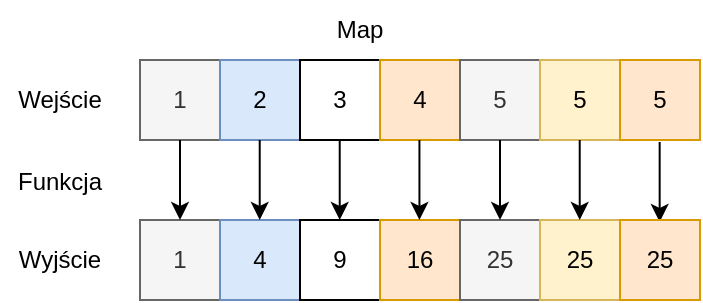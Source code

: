 <mxfile version="20.6.0" type="device" pages="5"><diagram id="6Z6h3em1cSH_5jJ1g8cG" name="Map"><mxGraphModel dx="1324" dy="263" grid="1" gridSize="10" guides="1" tooltips="1" connect="1" arrows="1" fold="1" page="1" pageScale="1" pageWidth="850" pageHeight="1100" math="0" shadow="0"><root><mxCell id="0"/><mxCell id="1" parent="0"/><mxCell id="6NOR34Fh1bu5B21SrPj4-1" value="1" style="rounded=0;whiteSpace=wrap;html=1;fillColor=#f5f5f5;fontColor=#333333;strokeColor=#666666;" vertex="1" parent="1"><mxGeometry x="40" y="40" width="40" height="40" as="geometry"/></mxCell><mxCell id="6NOR34Fh1bu5B21SrPj4-2" value="2" style="rounded=0;whiteSpace=wrap;html=1;fillColor=#dae8fc;strokeColor=#6c8ebf;" vertex="1" parent="1"><mxGeometry x="80" y="40" width="40" height="40" as="geometry"/></mxCell><mxCell id="6NOR34Fh1bu5B21SrPj4-3" value="3" style="rounded=0;whiteSpace=wrap;html=1;" vertex="1" parent="1"><mxGeometry x="120" y="40" width="40" height="40" as="geometry"/></mxCell><mxCell id="6NOR34Fh1bu5B21SrPj4-4" value="4" style="rounded=0;whiteSpace=wrap;html=1;fillColor=#ffe6cc;strokeColor=#d79b00;" vertex="1" parent="1"><mxGeometry x="160" y="40" width="40" height="40" as="geometry"/></mxCell><mxCell id="6NOR34Fh1bu5B21SrPj4-6" value="5" style="rounded=0;whiteSpace=wrap;html=1;fillColor=#f5f5f5;fontColor=#333333;strokeColor=#666666;" vertex="1" parent="1"><mxGeometry x="200" y="40" width="40" height="40" as="geometry"/></mxCell><mxCell id="6NOR34Fh1bu5B21SrPj4-7" value="5" style="rounded=0;whiteSpace=wrap;html=1;fillColor=#fff2cc;strokeColor=#d6b656;" vertex="1" parent="1"><mxGeometry x="240" y="40" width="40" height="40" as="geometry"/></mxCell><mxCell id="6NOR34Fh1bu5B21SrPj4-10" value="1" style="rounded=0;whiteSpace=wrap;html=1;fillColor=#f5f5f5;fontColor=#333333;strokeColor=#666666;" vertex="1" parent="1"><mxGeometry x="40" y="120" width="40" height="40" as="geometry"/></mxCell><mxCell id="6NOR34Fh1bu5B21SrPj4-11" value="4" style="rounded=0;whiteSpace=wrap;html=1;fillColor=#dae8fc;strokeColor=#6c8ebf;" vertex="1" parent="1"><mxGeometry x="80" y="120" width="40" height="40" as="geometry"/></mxCell><mxCell id="6NOR34Fh1bu5B21SrPj4-12" value="9" style="rounded=0;whiteSpace=wrap;html=1;" vertex="1" parent="1"><mxGeometry x="120" y="120" width="40" height="40" as="geometry"/></mxCell><mxCell id="6NOR34Fh1bu5B21SrPj4-13" value="16" style="rounded=0;whiteSpace=wrap;html=1;fillColor=#ffe6cc;strokeColor=#d79b00;" vertex="1" parent="1"><mxGeometry x="160" y="120" width="40" height="40" as="geometry"/></mxCell><mxCell id="6NOR34Fh1bu5B21SrPj4-14" value="25" style="rounded=0;whiteSpace=wrap;html=1;fillColor=#f5f5f5;fontColor=#333333;strokeColor=#666666;" vertex="1" parent="1"><mxGeometry x="200" y="120" width="40" height="40" as="geometry"/></mxCell><mxCell id="6NOR34Fh1bu5B21SrPj4-15" value="25" style="rounded=0;whiteSpace=wrap;html=1;fillColor=#fff2cc;strokeColor=#d6b656;" vertex="1" parent="1"><mxGeometry x="240" y="120" width="40" height="40" as="geometry"/></mxCell><mxCell id="6NOR34Fh1bu5B21SrPj4-19" value="Map" style="text;html=1;strokeColor=none;fillColor=none;align=center;verticalAlign=middle;whiteSpace=wrap;rounded=0;" vertex="1" parent="1"><mxGeometry x="120" y="10" width="60" height="30" as="geometry"/></mxCell><mxCell id="6NOR34Fh1bu5B21SrPj4-20" value="" style="endArrow=classic;html=1;rounded=0;exitX=0.5;exitY=1;exitDx=0;exitDy=0;entryX=0.5;entryY=0;entryDx=0;entryDy=0;" edge="1" parent="1" source="6NOR34Fh1bu5B21SrPj4-1" target="6NOR34Fh1bu5B21SrPj4-10"><mxGeometry width="50" height="50" relative="1" as="geometry"><mxPoint x="50" y="140" as="sourcePoint"/><mxPoint x="100" y="90" as="targetPoint"/></mxGeometry></mxCell><mxCell id="6NOR34Fh1bu5B21SrPj4-21" value="" style="endArrow=classic;html=1;rounded=0;exitX=0.5;exitY=1;exitDx=0;exitDy=0;entryX=0.5;entryY=0;entryDx=0;entryDy=0;" edge="1" parent="1"><mxGeometry width="50" height="50" relative="1" as="geometry"><mxPoint x="99.86" y="80" as="sourcePoint"/><mxPoint x="99.86" y="120" as="targetPoint"/></mxGeometry></mxCell><mxCell id="6NOR34Fh1bu5B21SrPj4-22" value="" style="endArrow=classic;html=1;rounded=0;exitX=0.5;exitY=1;exitDx=0;exitDy=0;entryX=0.5;entryY=0;entryDx=0;entryDy=0;" edge="1" parent="1"><mxGeometry width="50" height="50" relative="1" as="geometry"><mxPoint x="139.86" y="80" as="sourcePoint"/><mxPoint x="139.86" y="120" as="targetPoint"/></mxGeometry></mxCell><mxCell id="6NOR34Fh1bu5B21SrPj4-23" value="" style="endArrow=classic;html=1;rounded=0;exitX=0.5;exitY=1;exitDx=0;exitDy=0;entryX=0.5;entryY=0;entryDx=0;entryDy=0;" edge="1" parent="1"><mxGeometry width="50" height="50" relative="1" as="geometry"><mxPoint x="179.72" y="80" as="sourcePoint"/><mxPoint x="179.72" y="120" as="targetPoint"/></mxGeometry></mxCell><mxCell id="6NOR34Fh1bu5B21SrPj4-24" value="" style="endArrow=classic;html=1;rounded=0;exitX=0.5;exitY=1;exitDx=0;exitDy=0;entryX=0.5;entryY=0;entryDx=0;entryDy=0;" edge="1" parent="1"><mxGeometry width="50" height="50" relative="1" as="geometry"><mxPoint x="220" y="80" as="sourcePoint"/><mxPoint x="220" y="120" as="targetPoint"/></mxGeometry></mxCell><mxCell id="6NOR34Fh1bu5B21SrPj4-25" value="" style="endArrow=classic;html=1;rounded=0;exitX=0.5;exitY=1;exitDx=0;exitDy=0;entryX=0.5;entryY=0;entryDx=0;entryDy=0;" edge="1" parent="1"><mxGeometry width="50" height="50" relative="1" as="geometry"><mxPoint x="259.86" y="80" as="sourcePoint"/><mxPoint x="259.86" y="120" as="targetPoint"/></mxGeometry></mxCell><mxCell id="6NOR34Fh1bu5B21SrPj4-26" value="Wejście" style="text;html=1;strokeColor=none;fillColor=none;align=center;verticalAlign=middle;whiteSpace=wrap;rounded=0;" vertex="1" parent="1"><mxGeometry x="-30" y="45" width="60" height="30" as="geometry"/></mxCell><mxCell id="6NOR34Fh1bu5B21SrPj4-27" value="Wyjście" style="text;html=1;strokeColor=none;fillColor=none;align=center;verticalAlign=middle;whiteSpace=wrap;rounded=0;" vertex="1" parent="1"><mxGeometry x="-30" y="125" width="60" height="30" as="geometry"/></mxCell><mxCell id="6NOR34Fh1bu5B21SrPj4-28" value="Funkcja" style="text;html=1;strokeColor=none;fillColor=none;align=center;verticalAlign=middle;whiteSpace=wrap;rounded=0;" vertex="1" parent="1"><mxGeometry x="-30" y="86" width="60" height="30" as="geometry"/></mxCell><mxCell id="EDLXqgC8C69VN_S0_iwf-1" value="5" style="rounded=0;whiteSpace=wrap;html=1;fillColor=#ffe6cc;strokeColor=#d79b00;" vertex="1" parent="1"><mxGeometry x="280" y="40" width="40" height="40" as="geometry"/></mxCell><mxCell id="EDLXqgC8C69VN_S0_iwf-3" value="" style="endArrow=classic;html=1;rounded=0;exitX=0.5;exitY=1;exitDx=0;exitDy=0;entryX=0.5;entryY=0;entryDx=0;entryDy=0;" edge="1" parent="1"><mxGeometry width="50" height="50" relative="1" as="geometry"><mxPoint x="299.83" y="81" as="sourcePoint"/><mxPoint x="299.83" y="121" as="targetPoint"/></mxGeometry></mxCell><mxCell id="HcJ2csa8VGDAelrhwiyr-1" value="25" style="rounded=0;whiteSpace=wrap;html=1;fillColor=#ffe6cc;strokeColor=#d79b00;" vertex="1" parent="1"><mxGeometry x="280" y="120" width="40" height="40" as="geometry"/></mxCell></root></mxGraphModel></diagram><diagram id="wyPV5K6IHinZMQiyvfTY" name="Reduce"><mxGraphModel dx="677" dy="375" grid="1" gridSize="10" guides="1" tooltips="1" connect="1" arrows="1" fold="1" page="1" pageScale="1" pageWidth="850" pageHeight="1100" math="0" shadow="0"><root><mxCell id="0"/><mxCell id="1" parent="0"/><mxCell id="LAXiuVoW6iEpFsLWd-cp-1" value="1" style="rounded=0;whiteSpace=wrap;html=1;fillColor=#f5f5f5;fontColor=#333333;strokeColor=#666666;" vertex="1" parent="1"><mxGeometry x="160" y="80" width="40" height="40" as="geometry"/></mxCell><mxCell id="LAXiuVoW6iEpFsLWd-cp-2" value="2" style="rounded=0;whiteSpace=wrap;html=1;fillColor=#dae8fc;strokeColor=#6c8ebf;" vertex="1" parent="1"><mxGeometry x="200" y="80" width="40" height="40" as="geometry"/></mxCell><mxCell id="LAXiuVoW6iEpFsLWd-cp-3" value="3" style="rounded=0;whiteSpace=wrap;html=1;" vertex="1" parent="1"><mxGeometry x="240" y="80" width="40" height="40" as="geometry"/></mxCell><mxCell id="LAXiuVoW6iEpFsLWd-cp-4" value="4" style="rounded=0;whiteSpace=wrap;html=1;fillColor=#ffe6cc;strokeColor=#d79b00;" vertex="1" parent="1"><mxGeometry x="280" y="80" width="40" height="40" as="geometry"/></mxCell><mxCell id="LAXiuVoW6iEpFsLWd-cp-5" value="5" style="rounded=0;whiteSpace=wrap;html=1;fillColor=#f5f5f5;fontColor=#333333;strokeColor=#666666;" vertex="1" parent="1"><mxGeometry x="320" y="80" width="40" height="40" as="geometry"/></mxCell><mxCell id="LAXiuVoW6iEpFsLWd-cp-6" value="5" style="rounded=0;whiteSpace=wrap;html=1;fillColor=#fff2cc;strokeColor=#d6b656;" vertex="1" parent="1"><mxGeometry x="360" y="80" width="40" height="40" as="geometry"/></mxCell><mxCell id="LAXiuVoW6iEpFsLWd-cp-13" value="Reduce" style="text;html=1;strokeColor=none;fillColor=none;align=center;verticalAlign=middle;whiteSpace=wrap;rounded=0;" vertex="1" parent="1"><mxGeometry x="160" y="50" width="60" height="30" as="geometry"/></mxCell><mxCell id="LAXiuVoW6iEpFsLWd-cp-20" value="Wejście" style="text;html=1;strokeColor=none;fillColor=none;align=center;verticalAlign=middle;whiteSpace=wrap;rounded=0;" vertex="1" parent="1"><mxGeometry x="90" y="85" width="60" height="30" as="geometry"/></mxCell><mxCell id="LAXiuVoW6iEpFsLWd-cp-27" value="&lt;pre style=&quot;background-color:#ffffff;color:#080808;font-family:'JetBrains Mono',monospace;font-size:9.8pt;&quot;&gt;(a: Int, b: Int) =&amp;gt; a &lt;span style=&quot;color:#000000;&quot;&gt;+ &lt;/span&gt;b&lt;/pre&gt;" style="text;html=1;align=center;verticalAlign=middle;resizable=0;points=[];autosize=1;strokeColor=none;fillColor=none;" vertex="1" parent="1"><mxGeometry x="210" y="35" width="220" height="60" as="geometry"/></mxCell><mxCell id="LAXiuVoW6iEpFsLWd-cp-28" value="Krok 1" style="text;html=1;strokeColor=none;fillColor=none;align=center;verticalAlign=middle;whiteSpace=wrap;rounded=0;" vertex="1" parent="1"><mxGeometry x="90" y="160" width="60" height="30" as="geometry"/></mxCell><mxCell id="LAXiuVoW6iEpFsLWd-cp-29" value="" style="endArrow=classic;html=1;rounded=0;exitX=0.5;exitY=1;exitDx=0;exitDy=0;entryX=0.5;entryY=0;entryDx=0;entryDy=0;" edge="1" parent="1" source="LAXiuVoW6iEpFsLWd-cp-3" target="LAXiuVoW6iEpFsLWd-cp-31"><mxGeometry width="50" height="50" relative="1" as="geometry"><mxPoint x="170" y="270" as="sourcePoint"/><mxPoint x="220" y="220" as="targetPoint"/></mxGeometry></mxCell><mxCell id="LAXiuVoW6iEpFsLWd-cp-30" value="3" style="rounded=0;whiteSpace=wrap;html=1;fillColor=#f5f5f5;fontColor=#333333;strokeColor=#666666;" vertex="1" parent="1"><mxGeometry x="230" y="160" width="40" height="40" as="geometry"/></mxCell><mxCell id="LAXiuVoW6iEpFsLWd-cp-31" value="7" style="rounded=0;whiteSpace=wrap;html=1;" vertex="1" parent="1"><mxGeometry x="270" y="160" width="40" height="40" as="geometry"/></mxCell><mxCell id="LAXiuVoW6iEpFsLWd-cp-33" value="" style="endArrow=classic;html=1;rounded=0;exitX=0.5;exitY=1;exitDx=0;exitDy=0;entryX=0.5;entryY=0;entryDx=0;entryDy=0;" edge="1" parent="1" source="LAXiuVoW6iEpFsLWd-cp-2" target="LAXiuVoW6iEpFsLWd-cp-30"><mxGeometry width="50" height="50" relative="1" as="geometry"><mxPoint x="110" y="210" as="sourcePoint"/><mxPoint x="160" y="160" as="targetPoint"/></mxGeometry></mxCell><mxCell id="LAXiuVoW6iEpFsLWd-cp-34" value="" style="endArrow=classic;html=1;rounded=0;exitX=0.5;exitY=1;exitDx=0;exitDy=0;entryX=0.75;entryY=0;entryDx=0;entryDy=0;" edge="1" parent="1" source="LAXiuVoW6iEpFsLWd-cp-4" target="LAXiuVoW6iEpFsLWd-cp-31"><mxGeometry width="50" height="50" relative="1" as="geometry"><mxPoint x="270" y="130" as="sourcePoint"/><mxPoint x="270" y="170" as="targetPoint"/></mxGeometry></mxCell><mxCell id="LAXiuVoW6iEpFsLWd-cp-35" value="" style="endArrow=classic;html=1;rounded=0;exitX=0.5;exitY=1;exitDx=0;exitDy=0;entryX=0.25;entryY=0;entryDx=0;entryDy=0;" edge="1" parent="1" source="LAXiuVoW6iEpFsLWd-cp-1" target="LAXiuVoW6iEpFsLWd-cp-30"><mxGeometry width="50" height="50" relative="1" as="geometry"><mxPoint x="230" y="130" as="sourcePoint"/><mxPoint x="230" y="170" as="targetPoint"/></mxGeometry></mxCell><mxCell id="LAXiuVoW6iEpFsLWd-cp-36" value="5" style="rounded=0;whiteSpace=wrap;html=1;fillColor=#f8cecc;strokeColor=#b85450;" vertex="1" parent="1"><mxGeometry x="400" y="80" width="40" height="40" as="geometry"/></mxCell><mxCell id="LAXiuVoW6iEpFsLWd-cp-37" value="10" style="rounded=0;whiteSpace=wrap;html=1;fillColor=#ffe6cc;strokeColor=#d79b00;" vertex="1" parent="1"><mxGeometry x="310" y="160" width="40" height="40" as="geometry"/></mxCell><mxCell id="LAXiuVoW6iEpFsLWd-cp-38" value="" style="endArrow=classic;html=1;rounded=0;exitX=0.5;exitY=1;exitDx=0;exitDy=0;entryX=0.5;entryY=0;entryDx=0;entryDy=0;" edge="1" parent="1" source="LAXiuVoW6iEpFsLWd-cp-5" target="LAXiuVoW6iEpFsLWd-cp-37"><mxGeometry width="50" height="50" relative="1" as="geometry"><mxPoint x="360" y="190" as="sourcePoint"/><mxPoint x="410" y="140" as="targetPoint"/></mxGeometry></mxCell><mxCell id="LAXiuVoW6iEpFsLWd-cp-41" value="" style="endArrow=classic;html=1;rounded=0;exitX=0.5;exitY=1;exitDx=0;exitDy=0;entryX=0.75;entryY=0;entryDx=0;entryDy=0;" edge="1" parent="1" source="LAXiuVoW6iEpFsLWd-cp-6" target="LAXiuVoW6iEpFsLWd-cp-37"><mxGeometry width="50" height="50" relative="1" as="geometry"><mxPoint x="370" y="220" as="sourcePoint"/><mxPoint x="420" y="170" as="targetPoint"/></mxGeometry></mxCell><mxCell id="LAXiuVoW6iEpFsLWd-cp-42" value="5" style="rounded=0;whiteSpace=wrap;html=1;fillColor=#f8cecc;strokeColor=#b85450;" vertex="1" parent="1"><mxGeometry x="350" y="160" width="40" height="40" as="geometry"/></mxCell><mxCell id="LAXiuVoW6iEpFsLWd-cp-43" value="" style="endArrow=classic;html=1;rounded=0;exitX=0.5;exitY=1;exitDx=0;exitDy=0;entryX=0.5;entryY=0;entryDx=0;entryDy=0;" edge="1" parent="1" source="LAXiuVoW6iEpFsLWd-cp-36" target="LAXiuVoW6iEpFsLWd-cp-42"><mxGeometry width="50" height="50" relative="1" as="geometry"><mxPoint x="380" y="250" as="sourcePoint"/><mxPoint x="430" y="200" as="targetPoint"/></mxGeometry></mxCell><mxCell id="LAXiuVoW6iEpFsLWd-cp-44" value="Krok 2" style="text;html=1;strokeColor=none;fillColor=none;align=center;verticalAlign=middle;whiteSpace=wrap;rounded=0;" vertex="1" parent="1"><mxGeometry x="90" y="240" width="60" height="30" as="geometry"/></mxCell><mxCell id="LAXiuVoW6iEpFsLWd-cp-45" value="10" style="rounded=0;whiteSpace=wrap;html=1;fillColor=#f5f5f5;fontColor=#333333;strokeColor=#666666;" vertex="1" parent="1"><mxGeometry x="270" y="240" width="40" height="40" as="geometry"/></mxCell><mxCell id="LAXiuVoW6iEpFsLWd-cp-46" value="15" style="rounded=0;whiteSpace=wrap;html=1;fillColor=#ffe6cc;strokeColor=#d79b00;" vertex="1" parent="1"><mxGeometry x="310" y="240" width="40" height="40" as="geometry"/></mxCell><mxCell id="LAXiuVoW6iEpFsLWd-cp-47" value="" style="endArrow=classic;html=1;rounded=0;exitX=0.5;exitY=1;exitDx=0;exitDy=0;entryX=0.25;entryY=0;entryDx=0;entryDy=0;" edge="1" parent="1" source="LAXiuVoW6iEpFsLWd-cp-30" target="LAXiuVoW6iEpFsLWd-cp-45"><mxGeometry width="50" height="50" relative="1" as="geometry"><mxPoint x="230" y="260" as="sourcePoint"/><mxPoint x="280" y="210" as="targetPoint"/></mxGeometry></mxCell><mxCell id="LAXiuVoW6iEpFsLWd-cp-48" value="" style="endArrow=classic;html=1;rounded=0;exitX=0.5;exitY=1;exitDx=0;exitDy=0;" edge="1" parent="1" source="LAXiuVoW6iEpFsLWd-cp-31"><mxGeometry width="50" height="50" relative="1" as="geometry"><mxPoint x="260" y="210" as="sourcePoint"/><mxPoint x="290" y="240" as="targetPoint"/></mxGeometry></mxCell><mxCell id="LAXiuVoW6iEpFsLWd-cp-49" value="" style="endArrow=classic;html=1;rounded=0;exitX=0.5;exitY=1;exitDx=0;exitDy=0;entryX=0.5;entryY=0;entryDx=0;entryDy=0;" edge="1" parent="1" source="LAXiuVoW6iEpFsLWd-cp-37" target="LAXiuVoW6iEpFsLWd-cp-46"><mxGeometry width="50" height="50" relative="1" as="geometry"><mxPoint x="270" y="220" as="sourcePoint"/><mxPoint x="300" y="260" as="targetPoint"/></mxGeometry></mxCell><mxCell id="LAXiuVoW6iEpFsLWd-cp-50" value="" style="endArrow=classic;html=1;rounded=0;exitX=0.5;exitY=1;exitDx=0;exitDy=0;entryX=0.75;entryY=0;entryDx=0;entryDy=0;" edge="1" parent="1" source="LAXiuVoW6iEpFsLWd-cp-42" target="LAXiuVoW6iEpFsLWd-cp-46"><mxGeometry width="50" height="50" relative="1" as="geometry"><mxPoint x="280" y="230" as="sourcePoint"/><mxPoint x="310" y="270" as="targetPoint"/></mxGeometry></mxCell><mxCell id="LAXiuVoW6iEpFsLWd-cp-52" value="25" style="rounded=0;whiteSpace=wrap;html=1;fillColor=#d5e8d4;strokeColor=#82b366;" vertex="1" parent="1"><mxGeometry x="290" y="320" width="40" height="40" as="geometry"/></mxCell><mxCell id="LAXiuVoW6iEpFsLWd-cp-54" value="" style="endArrow=classic;html=1;rounded=0;entryX=0.25;entryY=0;entryDx=0;entryDy=0;" edge="1" parent="1" target="LAXiuVoW6iEpFsLWd-cp-52"><mxGeometry width="50" height="50" relative="1" as="geometry"><mxPoint x="290" y="280" as="sourcePoint"/><mxPoint x="290" y="320" as="targetPoint"/></mxGeometry></mxCell><mxCell id="LAXiuVoW6iEpFsLWd-cp-55" value="" style="endArrow=classic;html=1;rounded=0;entryX=0.75;entryY=0;entryDx=0;entryDy=0;exitX=0.5;exitY=1;exitDx=0;exitDy=0;" edge="1" parent="1" source="LAXiuVoW6iEpFsLWd-cp-46" target="LAXiuVoW6iEpFsLWd-cp-52"><mxGeometry width="50" height="50" relative="1" as="geometry"><mxPoint x="300" y="290" as="sourcePoint"/><mxPoint x="310" y="330" as="targetPoint"/></mxGeometry></mxCell><mxCell id="LAXiuVoW6iEpFsLWd-cp-56" value="Wyjście" style="text;html=1;strokeColor=none;fillColor=none;align=center;verticalAlign=middle;whiteSpace=wrap;rounded=0;" vertex="1" parent="1"><mxGeometry x="90" y="325" width="60" height="30" as="geometry"/></mxCell></root></mxGraphModel></diagram><diagram id="od4GoJsFCnLAAS4tB-DF" name="Filter"><mxGraphModel dx="569" dy="315" grid="1" gridSize="10" guides="1" tooltips="1" connect="1" arrows="1" fold="1" page="1" pageScale="1" pageWidth="850" pageHeight="1100" math="0" shadow="0"><root><mxCell id="0"/><mxCell id="1" parent="0"/><mxCell id="vWcjYNxP0kUovEI3Op96-1" value="1" style="rounded=0;whiteSpace=wrap;html=1;fillColor=#f5f5f5;fontColor=#333333;strokeColor=#666666;" vertex="1" parent="1"><mxGeometry x="110" y="70" width="40" height="40" as="geometry"/></mxCell><mxCell id="vWcjYNxP0kUovEI3Op96-2" value="2" style="rounded=0;whiteSpace=wrap;html=1;fillColor=#dae8fc;strokeColor=#6c8ebf;" vertex="1" parent="1"><mxGeometry x="150" y="70" width="40" height="40" as="geometry"/></mxCell><mxCell id="vWcjYNxP0kUovEI3Op96-3" value="3" style="rounded=0;whiteSpace=wrap;html=1;" vertex="1" parent="1"><mxGeometry x="190" y="70" width="40" height="40" as="geometry"/></mxCell><mxCell id="vWcjYNxP0kUovEI3Op96-4" value="4" style="rounded=0;whiteSpace=wrap;html=1;fillColor=#ffe6cc;strokeColor=#d79b00;" vertex="1" parent="1"><mxGeometry x="230" y="70" width="40" height="40" as="geometry"/></mxCell><mxCell id="vWcjYNxP0kUovEI3Op96-5" value="5" style="rounded=0;whiteSpace=wrap;html=1;fillColor=#f5f5f5;fontColor=#333333;strokeColor=#666666;" vertex="1" parent="1"><mxGeometry x="270" y="70" width="40" height="40" as="geometry"/></mxCell><mxCell id="vWcjYNxP0kUovEI3Op96-6" value="5" style="rounded=0;whiteSpace=wrap;html=1;fillColor=#fff2cc;strokeColor=#d6b656;" vertex="1" parent="1"><mxGeometry x="310" y="70" width="40" height="40" as="geometry"/></mxCell><mxCell id="vWcjYNxP0kUovEI3Op96-13" value="Filter" style="text;html=1;strokeColor=none;fillColor=none;align=center;verticalAlign=middle;whiteSpace=wrap;rounded=0;" vertex="1" parent="1"><mxGeometry x="190" y="40" width="60" height="30" as="geometry"/></mxCell><mxCell id="vWcjYNxP0kUovEI3Op96-16" value="" style="endArrow=classic;html=1;rounded=0;exitX=0.5;exitY=1;exitDx=0;exitDy=0;entryX=0.5;entryY=0;entryDx=0;entryDy=0;" edge="1" parent="1"><mxGeometry width="50" height="50" relative="1" as="geometry"><mxPoint x="209.86" y="110" as="sourcePoint"/><mxPoint x="209.86" y="150" as="targetPoint"/></mxGeometry></mxCell><mxCell id="vWcjYNxP0kUovEI3Op96-17" value="" style="endArrow=classic;html=1;rounded=0;exitX=0.5;exitY=1;exitDx=0;exitDy=0;entryX=0.5;entryY=0;entryDx=0;entryDy=0;" edge="1" parent="1"><mxGeometry width="50" height="50" relative="1" as="geometry"><mxPoint x="249.72" y="110" as="sourcePoint"/><mxPoint x="249.72" y="150" as="targetPoint"/></mxGeometry></mxCell><mxCell id="vWcjYNxP0kUovEI3Op96-18" value="" style="endArrow=classic;html=1;rounded=0;exitX=0.5;exitY=1;exitDx=0;exitDy=0;entryX=0.5;entryY=0;entryDx=0;entryDy=0;" edge="1" parent="1"><mxGeometry width="50" height="50" relative="1" as="geometry"><mxPoint x="290" y="110" as="sourcePoint"/><mxPoint x="290" y="150" as="targetPoint"/></mxGeometry></mxCell><mxCell id="vWcjYNxP0kUovEI3Op96-19" value="" style="endArrow=classic;html=1;rounded=0;exitX=0.5;exitY=1;exitDx=0;exitDy=0;entryX=0.5;entryY=0;entryDx=0;entryDy=0;" edge="1" parent="1"><mxGeometry width="50" height="50" relative="1" as="geometry"><mxPoint x="329.86" y="110" as="sourcePoint"/><mxPoint x="329.86" y="150" as="targetPoint"/></mxGeometry></mxCell><mxCell id="vWcjYNxP0kUovEI3Op96-20" value="Wejście" style="text;html=1;strokeColor=none;fillColor=none;align=center;verticalAlign=middle;whiteSpace=wrap;rounded=0;" vertex="1" parent="1"><mxGeometry x="40" y="75" width="60" height="30" as="geometry"/></mxCell><mxCell id="vWcjYNxP0kUovEI3Op96-21" value="Wyjście" style="text;html=1;strokeColor=none;fillColor=none;align=center;verticalAlign=middle;whiteSpace=wrap;rounded=0;" vertex="1" parent="1"><mxGeometry x="40" y="160" width="60" height="30" as="geometry"/></mxCell><mxCell id="vWcjYNxP0kUovEI3Op96-22" value="Funkcja: bool" style="text;html=1;strokeColor=none;fillColor=none;align=center;verticalAlign=middle;whiteSpace=wrap;rounded=0;" vertex="1" parent="1"><mxGeometry x="20" y="116" width="80" height="30" as="geometry"/></mxCell><mxCell id="vWcjYNxP0kUovEI3Op96-23" value="5" style="rounded=0;whiteSpace=wrap;html=1;fillColor=#ffe6cc;strokeColor=#d79b00;" vertex="1" parent="1"><mxGeometry x="350" y="70" width="40" height="40" as="geometry"/></mxCell><mxCell id="vWcjYNxP0kUovEI3Op96-24" value="" style="endArrow=classic;html=1;rounded=0;exitX=0.5;exitY=1;exitDx=0;exitDy=0;entryX=0.5;entryY=0;entryDx=0;entryDy=0;" edge="1" parent="1"><mxGeometry width="50" height="50" relative="1" as="geometry"><mxPoint x="369.83" y="111" as="sourcePoint"/><mxPoint x="369.83" y="151" as="targetPoint"/></mxGeometry></mxCell><mxCell id="vWcjYNxP0kUovEI3Op96-26" value="_ &amp;gt; 2" style="text;html=1;align=center;verticalAlign=middle;resizable=0;points=[];autosize=1;strokeColor=none;fillColor=none;" vertex="1" parent="1"><mxGeometry x="230" y="40" width="50" height="30" as="geometry"/></mxCell><mxCell id="vWcjYNxP0kUovEI3Op96-27" value="3" style="rounded=0;whiteSpace=wrap;html=1;" vertex="1" parent="1"><mxGeometry x="190" y="150" width="40" height="40" as="geometry"/></mxCell><mxCell id="vWcjYNxP0kUovEI3Op96-28" value="4" style="rounded=0;whiteSpace=wrap;html=1;fillColor=#ffe6cc;strokeColor=#d79b00;" vertex="1" parent="1"><mxGeometry x="230" y="150" width="40" height="40" as="geometry"/></mxCell><mxCell id="vWcjYNxP0kUovEI3Op96-29" value="5" style="rounded=0;whiteSpace=wrap;html=1;fillColor=#f5f5f5;fontColor=#333333;strokeColor=#666666;" vertex="1" parent="1"><mxGeometry x="270" y="150" width="40" height="40" as="geometry"/></mxCell><mxCell id="vWcjYNxP0kUovEI3Op96-30" value="5" style="rounded=0;whiteSpace=wrap;html=1;fillColor=#fff2cc;strokeColor=#d6b656;" vertex="1" parent="1"><mxGeometry x="310" y="150" width="40" height="40" as="geometry"/></mxCell><mxCell id="vWcjYNxP0kUovEI3Op96-31" value="5" style="rounded=0;whiteSpace=wrap;html=1;fillColor=#ffe6cc;strokeColor=#d79b00;" vertex="1" parent="1"><mxGeometry x="350" y="150" width="40" height="40" as="geometry"/></mxCell></root></mxGraphModel></diagram><diagram id="elE7KwKrrsSJTzVhcuGK" name="groupBy"><mxGraphModel dx="677" dy="375" grid="1" gridSize="10" guides="1" tooltips="1" connect="1" arrows="1" fold="1" page="1" pageScale="1" pageWidth="850" pageHeight="1100" math="0" shadow="0"><root><mxCell id="0"/><mxCell id="1" parent="0"/><mxCell id="qbQ9BZ43_xQnDfAS7nKQ-1" value="1" style="rounded=0;whiteSpace=wrap;html=1;fillColor=#f5f5f5;fontColor=#333333;strokeColor=#666666;" vertex="1" parent="1"><mxGeometry x="120" y="80" width="40" height="40" as="geometry"/></mxCell><mxCell id="qbQ9BZ43_xQnDfAS7nKQ-2" value="2" style="rounded=0;whiteSpace=wrap;html=1;fillColor=#dae8fc;strokeColor=#6c8ebf;" vertex="1" parent="1"><mxGeometry x="160" y="80" width="40" height="40" as="geometry"/></mxCell><mxCell id="qbQ9BZ43_xQnDfAS7nKQ-3" value="3" style="rounded=0;whiteSpace=wrap;html=1;" vertex="1" parent="1"><mxGeometry x="200" y="80" width="40" height="40" as="geometry"/></mxCell><mxCell id="qbQ9BZ43_xQnDfAS7nKQ-4" value="4" style="rounded=0;whiteSpace=wrap;html=1;fillColor=#ffe6cc;strokeColor=#d79b00;" vertex="1" parent="1"><mxGeometry x="240" y="80" width="40" height="40" as="geometry"/></mxCell><mxCell id="qbQ9BZ43_xQnDfAS7nKQ-5" value="5" style="rounded=0;whiteSpace=wrap;html=1;fillColor=#f5f5f5;fontColor=#333333;strokeColor=#666666;" vertex="1" parent="1"><mxGeometry x="280" y="80" width="40" height="40" as="geometry"/></mxCell><mxCell id="qbQ9BZ43_xQnDfAS7nKQ-6" value="5" style="rounded=0;whiteSpace=wrap;html=1;fillColor=#fff2cc;strokeColor=#d6b656;" vertex="1" parent="1"><mxGeometry x="320" y="80" width="40" height="40" as="geometry"/></mxCell><mxCell id="qbQ9BZ43_xQnDfAS7nKQ-7" value="groupBy" style="text;html=1;strokeColor=none;fillColor=none;align=center;verticalAlign=middle;whiteSpace=wrap;rounded=0;" vertex="1" parent="1"><mxGeometry x="200" y="50" width="60" height="30" as="geometry"/></mxCell><mxCell id="qbQ9BZ43_xQnDfAS7nKQ-8" value="" style="endArrow=classic;html=1;rounded=0;exitX=0.5;exitY=1;exitDx=0;exitDy=0;entryX=0.5;entryY=0;entryDx=0;entryDy=0;" edge="1" parent="1"><mxGeometry width="50" height="50" relative="1" as="geometry"><mxPoint x="219.86" y="120" as="sourcePoint"/><mxPoint x="219.86" y="160" as="targetPoint"/></mxGeometry></mxCell><mxCell id="qbQ9BZ43_xQnDfAS7nKQ-9" value="" style="endArrow=classic;html=1;rounded=0;exitX=0.5;exitY=1;exitDx=0;exitDy=0;entryX=0.5;entryY=0;entryDx=0;entryDy=0;" edge="1" parent="1"><mxGeometry width="50" height="50" relative="1" as="geometry"><mxPoint x="259.72" y="120" as="sourcePoint"/><mxPoint x="259.72" y="160" as="targetPoint"/></mxGeometry></mxCell><mxCell id="qbQ9BZ43_xQnDfAS7nKQ-10" value="" style="endArrow=classic;html=1;rounded=0;exitX=0.5;exitY=1;exitDx=0;exitDy=0;entryX=0.5;entryY=0;entryDx=0;entryDy=0;" edge="1" parent="1"><mxGeometry width="50" height="50" relative="1" as="geometry"><mxPoint x="300" y="120" as="sourcePoint"/><mxPoint x="300" y="160" as="targetPoint"/></mxGeometry></mxCell><mxCell id="qbQ9BZ43_xQnDfAS7nKQ-11" value="" style="endArrow=classic;html=1;rounded=0;exitX=0.5;exitY=1;exitDx=0;exitDy=0;entryX=0.5;entryY=0;entryDx=0;entryDy=0;" edge="1" parent="1"><mxGeometry width="50" height="50" relative="1" as="geometry"><mxPoint x="339.86" y="120" as="sourcePoint"/><mxPoint x="339.86" y="160" as="targetPoint"/></mxGeometry></mxCell><mxCell id="qbQ9BZ43_xQnDfAS7nKQ-12" value="Wejście" style="text;html=1;strokeColor=none;fillColor=none;align=center;verticalAlign=middle;whiteSpace=wrap;rounded=0;" vertex="1" parent="1"><mxGeometry x="50" y="85" width="60" height="30" as="geometry"/></mxCell><mxCell id="qbQ9BZ43_xQnDfAS7nKQ-13" value="Klucze" style="text;html=1;strokeColor=none;fillColor=none;align=center;verticalAlign=middle;whiteSpace=wrap;rounded=0;" vertex="1" parent="1"><mxGeometry x="50" y="170" width="60" height="30" as="geometry"/></mxCell><mxCell id="qbQ9BZ43_xQnDfAS7nKQ-14" value="Funkcja" style="text;html=1;strokeColor=none;fillColor=none;align=center;verticalAlign=middle;whiteSpace=wrap;rounded=0;" vertex="1" parent="1"><mxGeometry x="40" y="130" width="80" height="30" as="geometry"/></mxCell><mxCell id="qbQ9BZ43_xQnDfAS7nKQ-15" value="5" style="rounded=0;whiteSpace=wrap;html=1;fillColor=#ffe6cc;strokeColor=#d79b00;" vertex="1" parent="1"><mxGeometry x="360" y="80" width="40" height="40" as="geometry"/></mxCell><mxCell id="qbQ9BZ43_xQnDfAS7nKQ-16" value="" style="endArrow=classic;html=1;rounded=0;exitX=0.5;exitY=1;exitDx=0;exitDy=0;entryX=0.5;entryY=0;entryDx=0;entryDy=0;" edge="1" parent="1"><mxGeometry width="50" height="50" relative="1" as="geometry"><mxPoint x="379.83" y="121" as="sourcePoint"/><mxPoint x="379.83" y="161" as="targetPoint"/></mxGeometry></mxCell><mxCell id="qbQ9BZ43_xQnDfAS7nKQ-18" value="odd" style="rounded=0;whiteSpace=wrap;html=1;" vertex="1" parent="1"><mxGeometry x="200" y="160" width="40" height="40" as="geometry"/></mxCell><mxCell id="qbQ9BZ43_xQnDfAS7nKQ-19" value="even" style="rounded=0;whiteSpace=wrap;html=1;fillColor=#dae8fc;strokeColor=#6c8ebf;" vertex="1" parent="1"><mxGeometry x="240" y="160" width="40" height="40" as="geometry"/></mxCell><mxCell id="qbQ9BZ43_xQnDfAS7nKQ-20" value="odd" style="rounded=0;whiteSpace=wrap;html=1;fillColor=#dae8fc;strokeColor=#6c8ebf;" vertex="1" parent="1"><mxGeometry x="280" y="160" width="40" height="40" as="geometry"/></mxCell><mxCell id="qbQ9BZ43_xQnDfAS7nKQ-21" value="odd" style="rounded=0;whiteSpace=wrap;html=1;fillColor=#dae8fc;strokeColor=#6c8ebf;" vertex="1" parent="1"><mxGeometry x="320" y="160" width="40" height="40" as="geometry"/></mxCell><mxCell id="qbQ9BZ43_xQnDfAS7nKQ-22" value="odd" style="rounded=0;whiteSpace=wrap;html=1;fillColor=#dae8fc;strokeColor=#6c8ebf;" vertex="1" parent="1"><mxGeometry x="360" y="160" width="40" height="40" as="geometry"/></mxCell><mxCell id="qbQ9BZ43_xQnDfAS7nKQ-23" value="wartość -&amp;gt; klucz" style="text;html=1;strokeColor=none;fillColor=none;align=center;verticalAlign=middle;whiteSpace=wrap;rounded=0;" vertex="1" parent="1"><mxGeometry x="270" y="50" width="90" height="30" as="geometry"/></mxCell><mxCell id="yRwrhHoj4EltPZKvjl9A-1" value="odd" style="rounded=0;whiteSpace=wrap;html=1;" vertex="1" parent="1"><mxGeometry x="120" y="160" width="40" height="40" as="geometry"/></mxCell><mxCell id="yRwrhHoj4EltPZKvjl9A-2" value="even" style="rounded=0;whiteSpace=wrap;html=1;fillColor=#dae8fc;strokeColor=#6c8ebf;" vertex="1" parent="1"><mxGeometry x="160" y="160" width="40" height="40" as="geometry"/></mxCell><mxCell id="yRwrhHoj4EltPZKvjl9A-4" value="" style="endArrow=classic;html=1;rounded=0;exitX=0.5;exitY=1;exitDx=0;exitDy=0;entryX=0.5;entryY=0;entryDx=0;entryDy=0;" edge="1" parent="1"><mxGeometry width="50" height="50" relative="1" as="geometry"><mxPoint x="179.8" y="120" as="sourcePoint"/><mxPoint x="179.8" y="160" as="targetPoint"/></mxGeometry></mxCell><mxCell id="yRwrhHoj4EltPZKvjl9A-5" value="" style="endArrow=classic;html=1;rounded=0;exitX=0.5;exitY=1;exitDx=0;exitDy=0;entryX=0.5;entryY=0;entryDx=0;entryDy=0;" edge="1" parent="1"><mxGeometry width="50" height="50" relative="1" as="geometry"><mxPoint x="139.8" y="120" as="sourcePoint"/><mxPoint x="139.8" y="160" as="targetPoint"/></mxGeometry></mxCell><mxCell id="yRwrhHoj4EltPZKvjl9A-8" value="odd" style="rounded=0;whiteSpace=wrap;html=1;" vertex="1" parent="1"><mxGeometry x="120" y="230" width="40" height="40" as="geometry"/></mxCell><mxCell id="yRwrhHoj4EltPZKvjl9A-14" value="" style="endArrow=classic;html=1;rounded=0;exitX=1;exitY=0.5;exitDx=0;exitDy=0;entryX=0;entryY=0.5;entryDx=0;entryDy=0;" edge="1" parent="1" source="yRwrhHoj4EltPZKvjl9A-8" target="hzgTHYoJ0euZWD6qQBAK-1"><mxGeometry width="50" height="50" relative="1" as="geometry"><mxPoint x="70" y="290" as="sourcePoint"/><mxPoint x="120" y="240" as="targetPoint"/></mxGeometry></mxCell><mxCell id="yRwrhHoj4EltPZKvjl9A-15" value="" style="endArrow=classic;html=1;rounded=0;exitX=1;exitY=0.5;exitDx=0;exitDy=0;entryX=0;entryY=0.5;entryDx=0;entryDy=0;" edge="1" parent="1" target="hzgTHYoJ0euZWD6qQBAK-4"><mxGeometry width="50" height="50" relative="1" as="geometry"><mxPoint x="160" y="310" as="sourcePoint"/><mxPoint x="180" y="340" as="targetPoint"/></mxGeometry></mxCell><mxCell id="fiQNNC8iDI53hxdfgCMY-1" value="even" style="rounded=0;whiteSpace=wrap;html=1;fillColor=#dae8fc;strokeColor=#6c8ebf;" vertex="1" parent="1"><mxGeometry x="120" y="290" width="40" height="40" as="geometry"/></mxCell><mxCell id="fiQNNC8iDI53hxdfgCMY-2" value="Mapa" style="text;html=1;strokeColor=none;fillColor=none;align=center;verticalAlign=middle;whiteSpace=wrap;rounded=0;" vertex="1" parent="1"><mxGeometry x="50" y="250" width="60" height="30" as="geometry"/></mxCell><mxCell id="hzgTHYoJ0euZWD6qQBAK-2" value="" style="group" vertex="1" connectable="0" parent="1"><mxGeometry x="180" y="220" width="100" height="60" as="geometry"/></mxCell><mxCell id="hzgTHYoJ0euZWD6qQBAK-1" value="" style="rounded=0;whiteSpace=wrap;html=1;" vertex="1" parent="hzgTHYoJ0euZWD6qQBAK-2"><mxGeometry width="100" height="60" as="geometry"/></mxCell><mxCell id="yRwrhHoj4EltPZKvjl9A-9" value="1" style="rounded=0;whiteSpace=wrap;html=1;fillColor=#f5f5f5;fontColor=#333333;strokeColor=#666666;" vertex="1" parent="hzgTHYoJ0euZWD6qQBAK-2"><mxGeometry x="10" y="10" width="40" height="40" as="geometry"/></mxCell><mxCell id="yRwrhHoj4EltPZKvjl9A-13" value="3" style="rounded=0;whiteSpace=wrap;html=1;" vertex="1" parent="hzgTHYoJ0euZWD6qQBAK-2"><mxGeometry x="50" y="10" width="40" height="40" as="geometry"/></mxCell><mxCell id="hzgTHYoJ0euZWD6qQBAK-4" value="" style="rounded=0;whiteSpace=wrap;html=1;" vertex="1" parent="1"><mxGeometry x="180" y="280" width="220" height="60" as="geometry"/></mxCell><mxCell id="yRwrhHoj4EltPZKvjl9A-19" value="5" style="rounded=0;whiteSpace=wrap;html=1;fillColor=#ffe6cc;strokeColor=#d79b00;" vertex="1" parent="1"><mxGeometry x="350" y="290" width="40" height="40" as="geometry"/></mxCell><mxCell id="yRwrhHoj4EltPZKvjl9A-18" value="5" style="rounded=0;whiteSpace=wrap;html=1;fillColor=#fff2cc;strokeColor=#d6b656;" vertex="1" parent="1"><mxGeometry x="310" y="290" width="40" height="40" as="geometry"/></mxCell><mxCell id="yRwrhHoj4EltPZKvjl9A-17" value="5" style="rounded=0;whiteSpace=wrap;html=1;fillColor=#f5f5f5;fontColor=#333333;strokeColor=#666666;" vertex="1" parent="1"><mxGeometry x="270" y="290" width="40" height="40" as="geometry"/></mxCell><mxCell id="yRwrhHoj4EltPZKvjl9A-16" value="4" style="rounded=0;whiteSpace=wrap;html=1;fillColor=#ffe6cc;strokeColor=#d79b00;" vertex="1" parent="1"><mxGeometry x="230" y="290" width="40" height="40" as="geometry"/></mxCell><mxCell id="yRwrhHoj4EltPZKvjl9A-11" value="2" style="rounded=0;whiteSpace=wrap;html=1;fillColor=#dae8fc;strokeColor=#6c8ebf;" vertex="1" parent="1"><mxGeometry x="190" y="290" width="40" height="40" as="geometry"/></mxCell></root></mxGraphModel></diagram><diagram id="SQaG8zuwuUowu7jR1ZjW" name="Flatten"><mxGraphModel dx="569" dy="315" grid="1" gridSize="10" guides="1" tooltips="1" connect="1" arrows="1" fold="1" page="1" pageScale="1" pageWidth="850" pageHeight="1100" math="0" shadow="0"><root><mxCell id="0"/><mxCell id="1" parent="0"/><mxCell id="gySjBpyfTmtgGuBQIZ4H-8" value="" style="rounded=0;whiteSpace=wrap;html=1;" vertex="1" parent="1"><mxGeometry x="170" y="170" width="300" height="60" as="geometry"/></mxCell><mxCell id="tg386ICPwMkrE_IqmW00-5" value="" style="group" vertex="1" connectable="0" parent="1"><mxGeometry x="160" y="60" width="100" height="60" as="geometry"/></mxCell><mxCell id="tg386ICPwMkrE_IqmW00-6" value="" style="rounded=0;whiteSpace=wrap;html=1;" vertex="1" parent="tg386ICPwMkrE_IqmW00-5"><mxGeometry width="100" height="60" as="geometry"/></mxCell><mxCell id="tg386ICPwMkrE_IqmW00-7" value="1" style="rounded=0;whiteSpace=wrap;html=1;fillColor=#f5f5f5;fontColor=#333333;strokeColor=#666666;" vertex="1" parent="tg386ICPwMkrE_IqmW00-5"><mxGeometry x="10" y="10" width="40" height="40" as="geometry"/></mxCell><mxCell id="tg386ICPwMkrE_IqmW00-8" value="3" style="rounded=0;whiteSpace=wrap;html=1;" vertex="1" parent="tg386ICPwMkrE_IqmW00-5"><mxGeometry x="50" y="10" width="40" height="40" as="geometry"/></mxCell><mxCell id="tg386ICPwMkrE_IqmW00-9" value="" style="rounded=0;whiteSpace=wrap;html=1;" vertex="1" parent="1"><mxGeometry x="270" y="60" width="220" height="60" as="geometry"/></mxCell><mxCell id="tg386ICPwMkrE_IqmW00-10" value="5" style="rounded=0;whiteSpace=wrap;html=1;fillColor=#ffe6cc;strokeColor=#d79b00;" vertex="1" parent="1"><mxGeometry x="440" y="70" width="40" height="40" as="geometry"/></mxCell><mxCell id="tg386ICPwMkrE_IqmW00-11" value="5" style="rounded=0;whiteSpace=wrap;html=1;fillColor=#fff2cc;strokeColor=#d6b656;" vertex="1" parent="1"><mxGeometry x="400" y="70" width="40" height="40" as="geometry"/></mxCell><mxCell id="tg386ICPwMkrE_IqmW00-12" value="5" style="rounded=0;whiteSpace=wrap;html=1;fillColor=#f5f5f5;fontColor=#333333;strokeColor=#666666;" vertex="1" parent="1"><mxGeometry x="360" y="70" width="40" height="40" as="geometry"/></mxCell><mxCell id="tg386ICPwMkrE_IqmW00-13" value="4" style="rounded=0;whiteSpace=wrap;html=1;fillColor=#ffe6cc;strokeColor=#d79b00;" vertex="1" parent="1"><mxGeometry x="320" y="70" width="40" height="40" as="geometry"/></mxCell><mxCell id="tg386ICPwMkrE_IqmW00-14" value="2" style="rounded=0;whiteSpace=wrap;html=1;fillColor=#dae8fc;strokeColor=#6c8ebf;" vertex="1" parent="1"><mxGeometry x="280" y="70" width="40" height="40" as="geometry"/></mxCell><mxCell id="tg386ICPwMkrE_IqmW00-15" value="Wejście" style="text;html=1;strokeColor=none;fillColor=none;align=center;verticalAlign=middle;whiteSpace=wrap;rounded=0;" vertex="1" parent="1"><mxGeometry x="80" y="75" width="60" height="30" as="geometry"/></mxCell><mxCell id="tg386ICPwMkrE_IqmW00-16" value="Flatten" style="text;html=1;strokeColor=none;fillColor=none;align=center;verticalAlign=middle;whiteSpace=wrap;rounded=0;" vertex="1" parent="1"><mxGeometry x="300" y="20" width="60" height="30" as="geometry"/></mxCell><mxCell id="tg386ICPwMkrE_IqmW00-17" value="" style="endArrow=classic;html=1;rounded=0;exitX=0.5;exitY=1;exitDx=0;exitDy=0;" edge="1" parent="1" source="tg386ICPwMkrE_IqmW00-6"><mxGeometry width="50" height="50" relative="1" as="geometry"><mxPoint x="209.8" y="130" as="sourcePoint"/><mxPoint x="300" y="170" as="targetPoint"/></mxGeometry></mxCell><mxCell id="gySjBpyfTmtgGuBQIZ4H-1" value="1" style="rounded=0;whiteSpace=wrap;html=1;fillColor=#f5f5f5;fontColor=#333333;strokeColor=#666666;" vertex="1" parent="1"><mxGeometry x="180" y="180" width="40" height="40" as="geometry"/></mxCell><mxCell id="gySjBpyfTmtgGuBQIZ4H-2" value="2" style="rounded=0;whiteSpace=wrap;html=1;fillColor=#dae8fc;strokeColor=#6c8ebf;" vertex="1" parent="1"><mxGeometry x="260" y="180" width="40" height="40" as="geometry"/></mxCell><mxCell id="gySjBpyfTmtgGuBQIZ4H-3" value="3" style="rounded=0;whiteSpace=wrap;html=1;" vertex="1" parent="1"><mxGeometry x="220" y="180" width="40" height="40" as="geometry"/></mxCell><mxCell id="gySjBpyfTmtgGuBQIZ4H-4" value="4" style="rounded=0;whiteSpace=wrap;html=1;fillColor=#ffe6cc;strokeColor=#d79b00;" vertex="1" parent="1"><mxGeometry x="300" y="180" width="40" height="40" as="geometry"/></mxCell><mxCell id="gySjBpyfTmtgGuBQIZ4H-5" value="5" style="rounded=0;whiteSpace=wrap;html=1;fillColor=#f5f5f5;fontColor=#333333;strokeColor=#666666;" vertex="1" parent="1"><mxGeometry x="380" y="180" width="40" height="40" as="geometry"/></mxCell><mxCell id="gySjBpyfTmtgGuBQIZ4H-6" value="5" style="rounded=0;whiteSpace=wrap;html=1;fillColor=#fff2cc;strokeColor=#d6b656;" vertex="1" parent="1"><mxGeometry x="340" y="180" width="40" height="40" as="geometry"/></mxCell><mxCell id="gySjBpyfTmtgGuBQIZ4H-7" value="5" style="rounded=0;whiteSpace=wrap;html=1;fillColor=#ffe6cc;strokeColor=#d79b00;" vertex="1" parent="1"><mxGeometry x="420" y="180" width="40" height="40" as="geometry"/></mxCell><mxCell id="gySjBpyfTmtgGuBQIZ4H-9" value="" style="endArrow=classic;html=1;rounded=0;exitX=0.5;exitY=1;exitDx=0;exitDy=0;entryX=0.5;entryY=0;entryDx=0;entryDy=0;" edge="1" parent="1" source="tg386ICPwMkrE_IqmW00-9" target="gySjBpyfTmtgGuBQIZ4H-8"><mxGeometry width="50" height="50" relative="1" as="geometry"><mxPoint x="220" y="130" as="sourcePoint"/><mxPoint x="310" y="180" as="targetPoint"/></mxGeometry></mxCell><mxCell id="gySjBpyfTmtgGuBQIZ4H-10" value="Wyjście" style="text;html=1;strokeColor=none;fillColor=none;align=center;verticalAlign=middle;whiteSpace=wrap;rounded=0;" vertex="1" parent="1"><mxGeometry x="80" y="180" width="60" height="30" as="geometry"/></mxCell></root></mxGraphModel></diagram></mxfile>